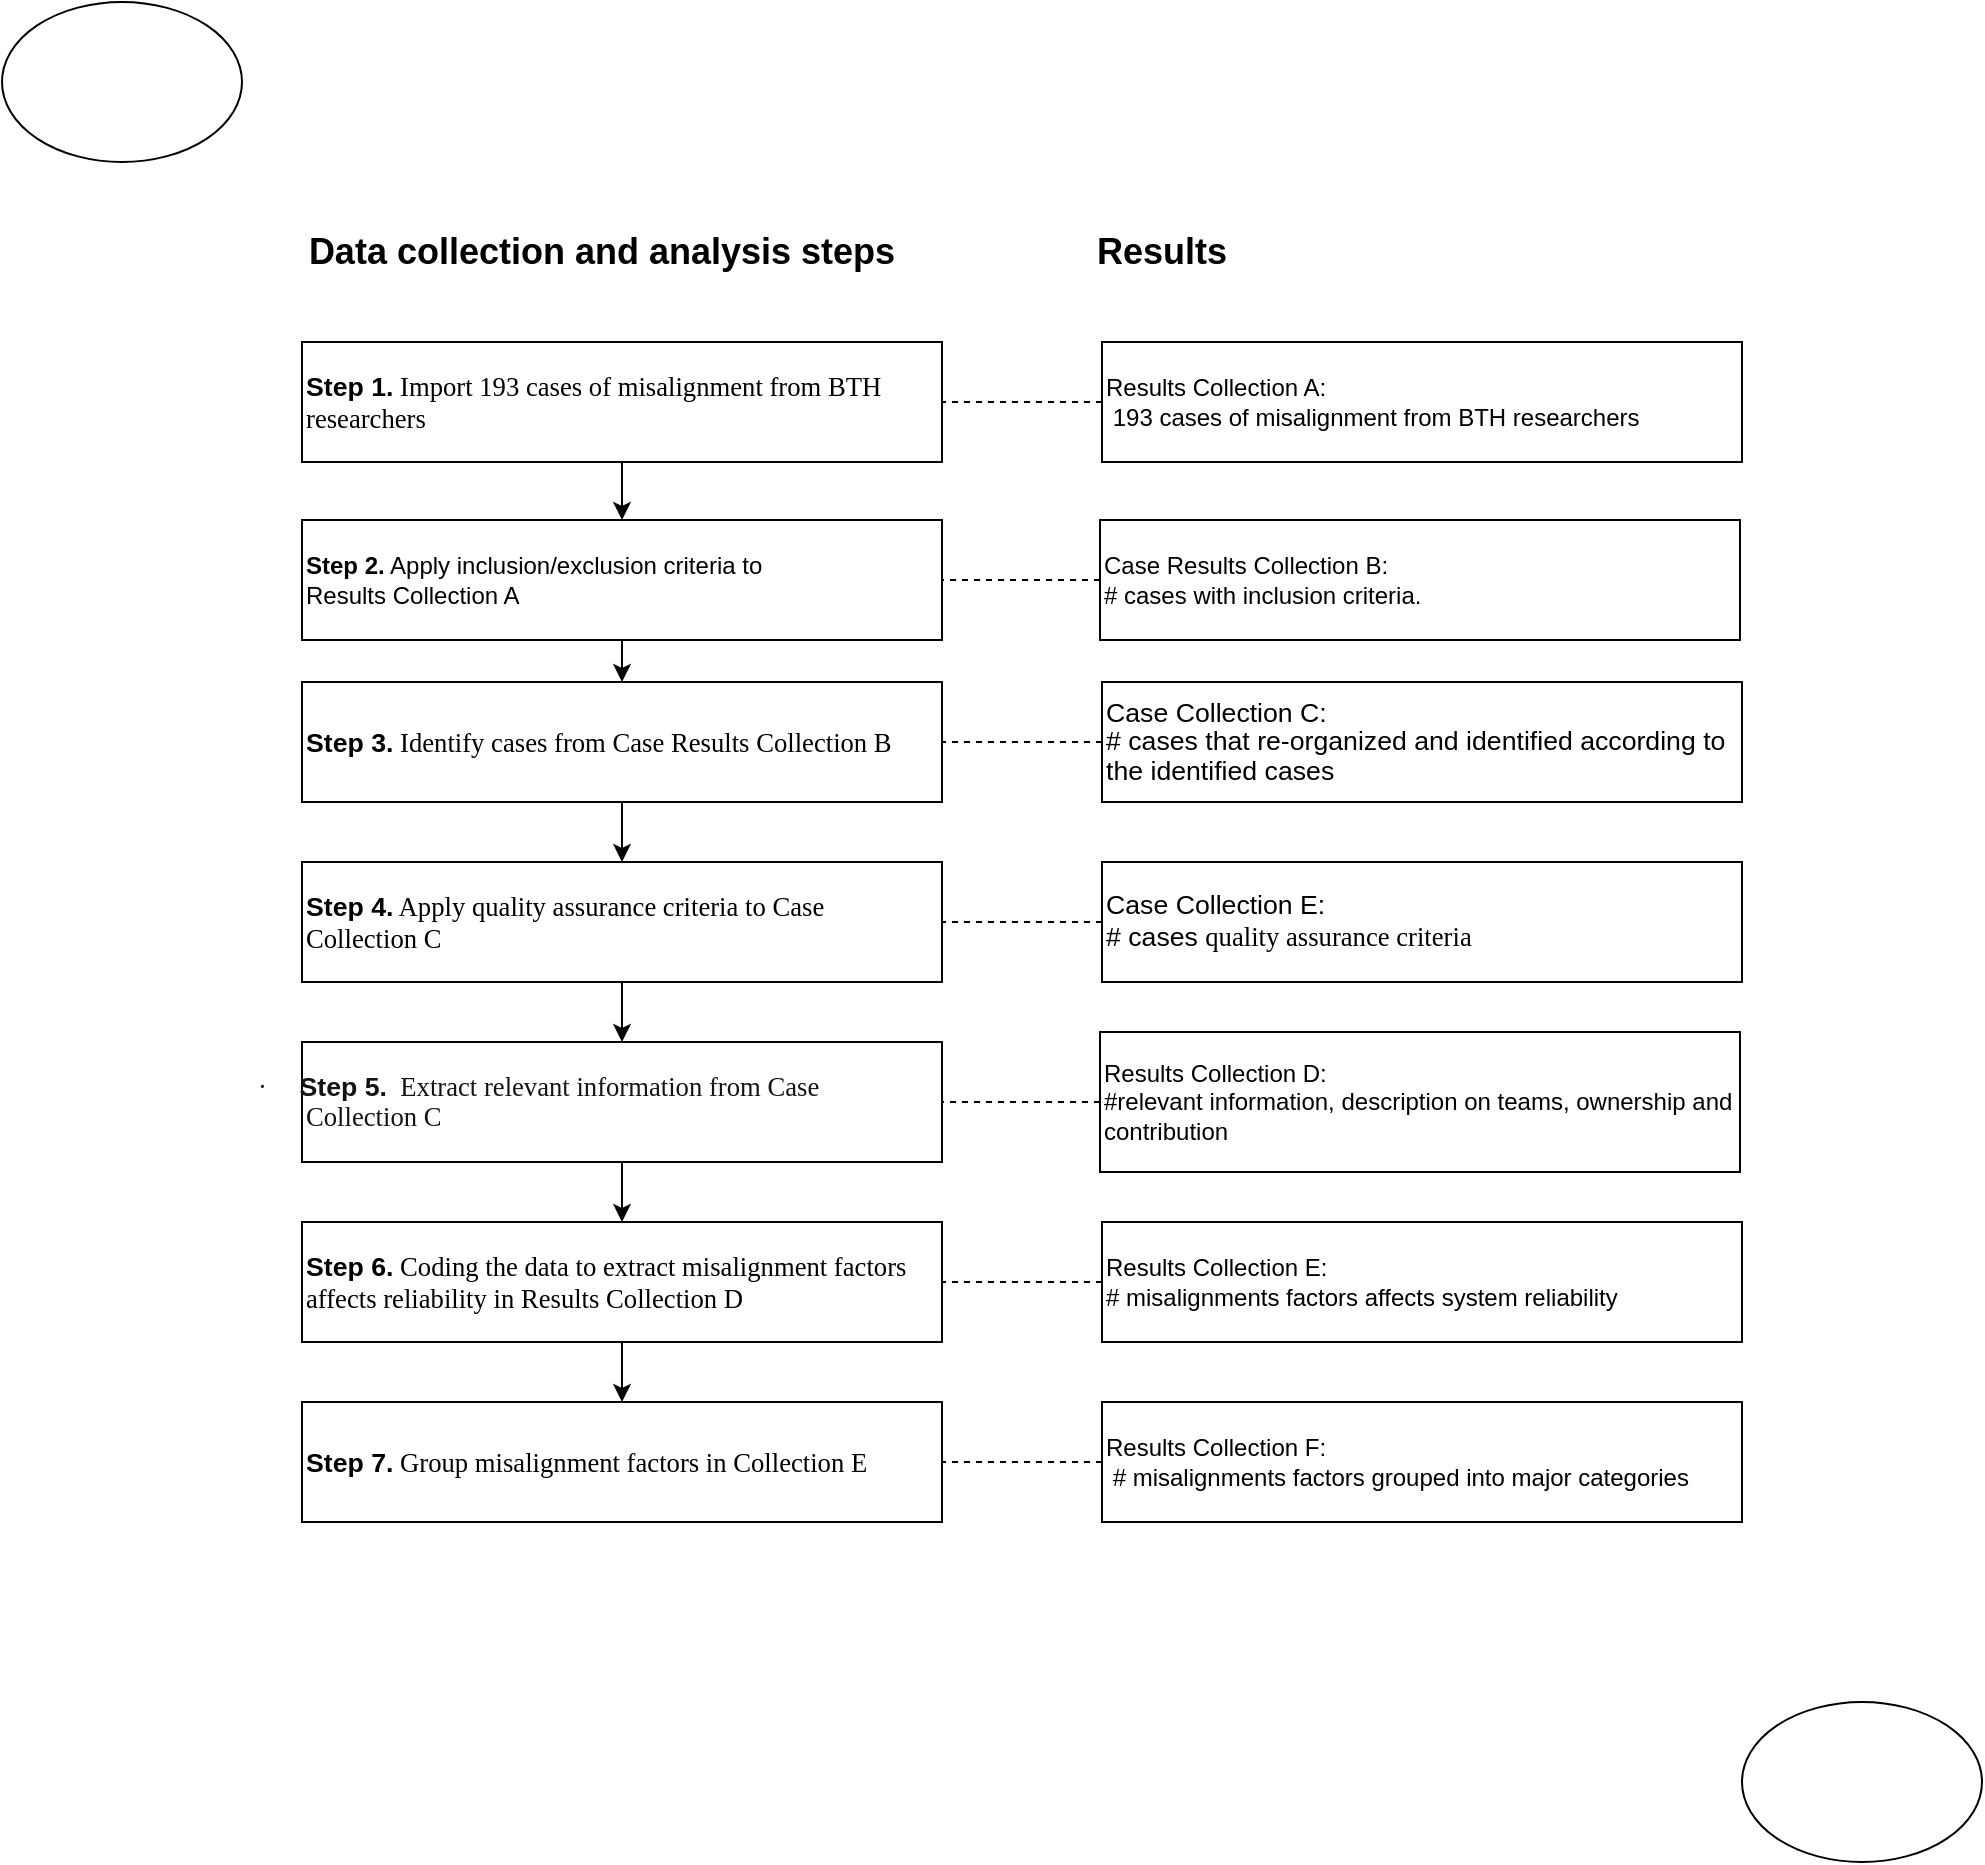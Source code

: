 <mxfile>
    <diagram id="LgC2cQWARP_xxgI9BOQZ" name="Page-1">
        <mxGraphModel dx="1792" dy="1565" grid="1" gridSize="10" guides="1" tooltips="1" connect="1" arrows="1" fold="1" page="1" pageScale="1" pageWidth="850" pageHeight="1100" math="0" shadow="0">
            <root>
                <mxCell id="0"/>
                <mxCell id="1" parent="0"/>
                <mxCell id="BchBvmmSGu03ELiiwALY-1" value="&lt;b&gt;&lt;span style=&quot;font-size:10.0pt;line-height:107%;&lt;br/&gt;font-family:&amp;quot;Georgia&amp;quot;,serif;mso-fareast-font-family:&amp;quot;Times New Roman&amp;quot;;&lt;br/&gt;mso-fareast-theme-font:minor-fareast;mso-bidi-font-family:Arial;mso-bidi-theme-font:&lt;br/&gt;minor-bidi;mso-font-width:105%;mso-ansi-language:EN-US;mso-fareast-language:&lt;br/&gt;EN-US;mso-bidi-language:AR-SA&quot;&gt;Step 1.&lt;/span&gt;&lt;/b&gt;&lt;span style=&quot;font-size:10.0pt;&lt;br/&gt;line-height:107%;font-family:&amp;quot;Georgia&amp;quot;,serif;mso-fareast-font-family:&amp;quot;Times New Roman&amp;quot;;&lt;br/&gt;mso-fareast-theme-font:minor-fareast;mso-bidi-font-family:Arial;mso-bidi-theme-font:&lt;br/&gt;minor-bidi;mso-ansi-language:EN-US;mso-fareast-language:EN-US;mso-bidi-language:&lt;br/&gt;AR-SA&quot;&gt; Import 193 cases of misalignment from BTH researchers&lt;/span&gt;" style="rounded=0;whiteSpace=wrap;html=1;align=left;" parent="1" vertex="1">
                    <mxGeometry x="-120" y="70" width="320" height="60" as="geometry"/>
                </mxCell>
                <mxCell id="BchBvmmSGu03ELiiwALY-2" value="&lt;span&gt;Results Collection A:&lt;br&gt;&amp;nbsp;&lt;/span&gt;&lt;span&gt;193 cases of misalignment from BTH researchers&lt;/span&gt;" style="rounded=0;whiteSpace=wrap;html=1;fontColor=#000000;align=left;" parent="1" vertex="1">
                    <mxGeometry x="280" y="70" width="320" height="60" as="geometry"/>
                </mxCell>
                <mxCell id="BE4sGKmyP1y1zrVKFgdt-15" style="edgeStyle=orthogonalEdgeStyle;rounded=0;orthogonalLoop=1;jettySize=auto;html=1;" parent="1" source="BchBvmmSGu03ELiiwALY-3" target="BchBvmmSGu03ELiiwALY-5" edge="1">
                    <mxGeometry relative="1" as="geometry"/>
                </mxCell>
                <mxCell id="BchBvmmSGu03ELiiwALY-3" value="&lt;b&gt;&lt;span&gt;Step 2.&lt;/span&gt;&lt;/b&gt;&lt;span&gt; Apply inclusion/exclusion criteria&lt;/span&gt;&lt;span&gt; to&amp;nbsp;&lt;br&gt;&lt;/span&gt;&lt;span&gt;Results Collection A&lt;/span&gt;" style="rounded=0;whiteSpace=wrap;html=1;fontColor=#000000;align=left;" parent="1" vertex="1">
                    <mxGeometry x="-120" y="159" width="320" height="60" as="geometry"/>
                </mxCell>
                <mxCell id="BchBvmmSGu03ELiiwALY-4" value="&lt;span&gt;Case Results Collection B:&lt;br&gt;&lt;/span&gt;&lt;span style=&quot;font-size:9.0pt;line-height:107%;&lt;br/&gt;font-family:&amp;quot;Georgia&amp;quot;,serif;mso-fareast-font-family:&amp;quot;Times New Roman&amp;quot;;&lt;br/&gt;mso-fareast-theme-font:minor-fareast;mso-bidi-font-family:NxkbmsAdvTT3713a231;&lt;br/&gt;color:#131413;mso-ansi-language:EN-US;mso-fareast-language:EN-US;mso-bidi-language:&lt;br/&gt;AR-SA&quot;&gt;# cases with inclusion criteria.&lt;/span&gt;&lt;span&gt;&lt;br&gt;&lt;/span&gt;" style="rounded=0;whiteSpace=wrap;html=1;fontColor=#000000;align=left;" parent="1" vertex="1">
                    <mxGeometry x="279" y="159" width="320" height="60" as="geometry"/>
                </mxCell>
                <mxCell id="BE4sGKmyP1y1zrVKFgdt-16" style="edgeStyle=orthogonalEdgeStyle;rounded=0;orthogonalLoop=1;jettySize=auto;html=1;exitX=0.5;exitY=1;exitDx=0;exitDy=0;" parent="1" source="BchBvmmSGu03ELiiwALY-5" target="BchBvmmSGu03ELiiwALY-7" edge="1">
                    <mxGeometry relative="1" as="geometry"/>
                </mxCell>
                <mxCell id="BchBvmmSGu03ELiiwALY-5" value="&lt;b&gt;&lt;span style=&quot;font-size:10.0pt;line-height:107%;&lt;br/&gt;font-family:&amp;quot;Georgia&amp;quot;,serif;mso-fareast-font-family:&amp;quot;Times New Roman&amp;quot;;&lt;br/&gt;mso-fareast-theme-font:minor-fareast;mso-bidi-font-family:Arial;mso-bidi-theme-font:&lt;br/&gt;minor-bidi;mso-font-width:105%;mso-ansi-language:EN-US;mso-fareast-language:&lt;br/&gt;EN-US;mso-bidi-language:AR-SA&quot;&gt;Step 3.&lt;/span&gt;&lt;/b&gt;&lt;span style=&quot;font-size:10.0pt;&lt;br/&gt;line-height:107%;font-family:&amp;quot;Georgia&amp;quot;,serif;mso-fareast-font-family:&amp;quot;Times New Roman&amp;quot;;&lt;br/&gt;mso-fareast-theme-font:minor-fareast;mso-bidi-font-family:Arial;mso-bidi-theme-font:&lt;br/&gt;minor-bidi;mso-font-width:105%;mso-ansi-language:EN-US;mso-fareast-language:&lt;br/&gt;EN-US;mso-bidi-language:AR-SA&quot;&gt; Identify cases from Case Results Collection B&amp;nbsp;&amp;nbsp;&lt;/span&gt;" style="rounded=0;whiteSpace=wrap;html=1;fontColor=#000000;align=left;" parent="1" vertex="1">
                    <mxGeometry x="-120" y="240" width="320" height="60" as="geometry"/>
                </mxCell>
                <mxCell id="BchBvmmSGu03ELiiwALY-6" value="&lt;span style=&quot;font-size:10.0pt;line-height:107%;&lt;br/&gt;font-family:&amp;quot;Georgia&amp;quot;,serif;mso-fareast-font-family:&amp;quot;Times New Roman&amp;quot;;&lt;br/&gt;mso-fareast-theme-font:minor-fareast;mso-bidi-font-family:NxkbmsAdvTT3713a231;&lt;br/&gt;color:#131413;mso-ansi-language:EN-US;mso-fareast-language:EN-US;mso-bidi-language:&lt;br/&gt;AR-SA&quot;&gt;Case Collection C:&lt;br&gt;# cases that re-organized and identified according to&lt;br/&gt;the identified cases&lt;/span&gt;" style="rounded=0;whiteSpace=wrap;html=1;fontColor=#000000;align=left;" parent="1" vertex="1">
                    <mxGeometry x="280" y="240" width="320" height="60" as="geometry"/>
                </mxCell>
                <mxCell id="BE4sGKmyP1y1zrVKFgdt-17" style="edgeStyle=orthogonalEdgeStyle;rounded=0;orthogonalLoop=1;jettySize=auto;html=1;exitX=0.5;exitY=1;exitDx=0;exitDy=0;" parent="1" source="BchBvmmSGu03ELiiwALY-7" target="wvY4m9z_pz7Zor3zSqJE-1" edge="1">
                    <mxGeometry relative="1" as="geometry"/>
                </mxCell>
                <mxCell id="BchBvmmSGu03ELiiwALY-7" value="&lt;b&gt;&lt;span style=&quot;font-size:10.0pt;line-height:107%;&lt;br/&gt;font-family:&amp;quot;Georgia&amp;quot;,serif;mso-fareast-font-family:&amp;quot;Times New Roman&amp;quot;;&lt;br/&gt;mso-fareast-theme-font:minor-fareast;mso-bidi-font-family:Arial;mso-bidi-theme-font:&lt;br/&gt;minor-bidi;mso-font-width:105%;mso-ansi-language:EN-US;mso-fareast-language:&lt;br/&gt;EN-US;mso-bidi-language:AR-SA&quot;&gt;Step 4.&lt;/span&gt;&lt;/b&gt;&lt;span style=&quot;font-size:10.0pt;&lt;br/&gt;line-height:107%;font-family:&amp;quot;Georgia&amp;quot;,serif;mso-fareast-font-family:&amp;quot;Times New Roman&amp;quot;;&lt;br/&gt;mso-fareast-theme-font:minor-fareast;mso-bidi-font-family:Arial;mso-bidi-theme-font:&lt;br/&gt;minor-bidi;mso-font-width:105%;mso-ansi-language:EN-US;mso-fareast-language:&lt;br/&gt;EN-US;mso-bidi-language:AR-SA&quot;&gt; Apply quality assurance criteria to Case&lt;br/&gt;Collection C&lt;/span&gt;" style="rounded=0;whiteSpace=wrap;html=1;fontColor=#000000;align=left;" parent="1" vertex="1">
                    <mxGeometry x="-120" y="330" width="320" height="60" as="geometry"/>
                </mxCell>
                <mxCell id="BchBvmmSGu03ELiiwALY-8" value="&lt;span style=&quot;font-size:10.0pt;line-height:107%;&lt;br/&gt;font-family:&amp;quot;Georgia&amp;quot;,serif;mso-fareast-font-family:&amp;quot;Times New Roman&amp;quot;;&lt;br/&gt;mso-fareast-theme-font:minor-fareast;mso-bidi-font-family:NxkbmsAdvTT3713a231;&lt;br/&gt;color:#131413;mso-ansi-language:EN-US;mso-fareast-language:EN-US;mso-bidi-language:&lt;br/&gt;AR-SA&quot;&gt;Case Collection E:&lt;br&gt;# cases &lt;/span&gt;&lt;span style=&quot;font-size:10.0pt;&lt;br/&gt;line-height:107%;font-family:&amp;quot;Georgia&amp;quot;,serif;mso-fareast-font-family:&amp;quot;Times New Roman&amp;quot;;&lt;br/&gt;mso-fareast-theme-font:minor-fareast;mso-bidi-font-family:Arial;mso-bidi-theme-font:&lt;br/&gt;minor-bidi;mso-font-width:105%;mso-ansi-language:EN-US;mso-fareast-language:&lt;br/&gt;EN-US;mso-bidi-language:AR-SA&quot;&gt;quality assurance criteria&lt;/span&gt;" style="rounded=0;whiteSpace=wrap;html=1;fontColor=#000000;align=left;" parent="1" vertex="1">
                    <mxGeometry x="280" y="330" width="320" height="60" as="geometry"/>
                </mxCell>
                <mxCell id="UEP9r8HYufhACwd0GqbA-2" value="" style="ellipse;whiteSpace=wrap;html=1;" parent="1" vertex="1">
                    <mxGeometry x="600" y="750" width="120" height="80" as="geometry"/>
                </mxCell>
                <mxCell id="UEP9r8HYufhACwd0GqbA-3" value="" style="ellipse;whiteSpace=wrap;html=1;" parent="1" vertex="1">
                    <mxGeometry x="-270" y="-100" width="120" height="80" as="geometry"/>
                </mxCell>
                <mxCell id="BE4sGKmyP1y1zrVKFgdt-18" style="edgeStyle=orthogonalEdgeStyle;rounded=0;orthogonalLoop=1;jettySize=auto;html=1;exitX=0.5;exitY=1;exitDx=0;exitDy=0;" parent="1" source="wvY4m9z_pz7Zor3zSqJE-1" target="wvY4m9z_pz7Zor3zSqJE-3" edge="1">
                    <mxGeometry relative="1" as="geometry"/>
                </mxCell>
                <mxCell id="wvY4m9z_pz7Zor3zSqJE-1" value="&lt;p style=&quot;text-indent:-.25in;mso-list:l0 level1 lfo1&quot; class=&quot;MsoListParagraph&quot;&gt;&lt;span style=&quot;font-size:10.0pt;line-height:107%;font-family:Symbol;mso-fareast-font-family:&lt;br/&gt;Symbol;mso-bidi-font-family:Symbol;color:#131413&quot;&gt;·&lt;span style=&quot;font-variant-numeric: normal; font-variant-east-asian: normal; font-stretch: normal; font-size: 7pt; line-height: normal; font-family: &amp;quot;Times New Roman&amp;quot;;&quot;&gt;&amp;nbsp;&amp;nbsp;&amp;nbsp;&amp;nbsp;&amp;nbsp;&amp;nbsp; &lt;/span&gt;&lt;/span&gt;&lt;span dir=&quot;LTR&quot;&gt;&lt;/span&gt;&lt;b&gt;&lt;span style=&quot;font-size:10.0pt;line-height:107%;font-family:&lt;br/&gt;&amp;quot;Georgia&amp;quot;,serif;mso-bidi-font-family:NxkbmsAdvTT3713a231;color:#131413&quot;&gt;Step 5.&lt;/span&gt;&lt;/b&gt;&lt;span style=&quot;font-size:10.0pt;line-height:107%;font-family:&amp;quot;Georgia&amp;quot;,serif;&lt;br/&gt;mso-bidi-font-family:NxkbmsAdvTT3713a231;color:#131413&quot;&gt;&amp;nbsp; Extract relevant information from Case&lt;br/&gt;Collection C&lt;/span&gt;&lt;/p&gt;" style="rounded=0;whiteSpace=wrap;html=1;fontColor=#000000;align=left;" parent="1" vertex="1">
                    <mxGeometry x="-120" y="420" width="320" height="60" as="geometry"/>
                </mxCell>
                <mxCell id="wvY4m9z_pz7Zor3zSqJE-2" value="&lt;span&gt;Results Collection D:&lt;br&gt;#relevant information, description on teams, ownership and contribution&lt;/span&gt;" style="rounded=0;whiteSpace=wrap;html=1;fontColor=#000000;align=left;" parent="1" vertex="1">
                    <mxGeometry x="279" y="415" width="320" height="70" as="geometry"/>
                </mxCell>
                <mxCell id="BE4sGKmyP1y1zrVKFgdt-19" style="edgeStyle=orthogonalEdgeStyle;rounded=0;orthogonalLoop=1;jettySize=auto;html=1;exitX=0.5;exitY=1;exitDx=0;exitDy=0;" parent="1" source="wvY4m9z_pz7Zor3zSqJE-3" target="wvY4m9z_pz7Zor3zSqJE-5" edge="1">
                    <mxGeometry relative="1" as="geometry"/>
                </mxCell>
                <mxCell id="wvY4m9z_pz7Zor3zSqJE-3" value="&lt;b&gt;&lt;span style=&quot;font-size:10.0pt;line-height:107%;&lt;br/&gt;font-family:&amp;quot;Georgia&amp;quot;,serif;mso-fareast-font-family:&amp;quot;Times New Roman&amp;quot;;&lt;br/&gt;mso-fareast-theme-font:minor-fareast;mso-bidi-font-family:Arial;mso-bidi-theme-font:&lt;br/&gt;minor-bidi;mso-font-width:105%;mso-ansi-language:EN-US;mso-fareast-language:&lt;br/&gt;EN-US;mso-bidi-language:AR-SA&quot;&gt;Step 6.&lt;/span&gt;&lt;/b&gt;&lt;span style=&quot;font-size:10.0pt;&lt;br/&gt;line-height:107%;font-family:&amp;quot;Georgia&amp;quot;,serif;mso-fareast-font-family:&amp;quot;Times New Roman&amp;quot;;&lt;br/&gt;mso-fareast-theme-font:minor-fareast;mso-bidi-font-family:Arial;mso-bidi-theme-font:&lt;br/&gt;minor-bidi;mso-font-width:105%;mso-ansi-language:EN-US;mso-fareast-language:&lt;br/&gt;EN-US;mso-bidi-language:AR-SA&quot;&gt; Coding the data to extract misalignment factors&lt;br/&gt;affects reliability in Results Collection D&lt;/span&gt;" style="rounded=0;whiteSpace=wrap;html=1;fontColor=#000000;align=left;" parent="1" vertex="1">
                    <mxGeometry x="-120" y="510" width="320" height="60" as="geometry"/>
                </mxCell>
                <mxCell id="wvY4m9z_pz7Zor3zSqJE-4" value="&lt;span&gt;Results Collection E:&lt;br&gt;# misalignments factors affects system reliability&lt;/span&gt;" style="rounded=0;whiteSpace=wrap;html=1;fontColor=#000000;align=left;" parent="1" vertex="1">
                    <mxGeometry x="280" y="510" width="320" height="60" as="geometry"/>
                </mxCell>
                <mxCell id="wvY4m9z_pz7Zor3zSqJE-5" value="&lt;b&gt;&lt;span style=&quot;font-size:10.0pt;line-height:107%;&lt;br/&gt;font-family:&amp;quot;Georgia&amp;quot;,serif;mso-fareast-font-family:&amp;quot;Times New Roman&amp;quot;;&lt;br/&gt;mso-fareast-theme-font:minor-fareast;mso-bidi-font-family:Arial;mso-bidi-theme-font:&lt;br/&gt;minor-bidi;mso-font-width:105%;mso-ansi-language:EN-US;mso-fareast-language:&lt;br/&gt;EN-US;mso-bidi-language:AR-SA&quot;&gt;Step 7.&lt;/span&gt;&lt;/b&gt;&lt;span style=&quot;font-size:10.0pt;&lt;br/&gt;line-height:107%;font-family:&amp;quot;Georgia&amp;quot;,serif;mso-fareast-font-family:&amp;quot;Times New Roman&amp;quot;;&lt;br/&gt;mso-fareast-theme-font:minor-fareast;mso-bidi-font-family:Arial;mso-bidi-theme-font:&lt;br/&gt;minor-bidi;mso-font-width:105%;mso-ansi-language:EN-US;mso-fareast-language:&lt;br/&gt;EN-US;mso-bidi-language:AR-SA&quot;&gt; Group misalignment factors in Collection E&lt;/span&gt;" style="rounded=0;whiteSpace=wrap;html=1;fontColor=#000000;align=left;" parent="1" vertex="1">
                    <mxGeometry x="-120" y="600" width="320" height="60" as="geometry"/>
                </mxCell>
                <mxCell id="wvY4m9z_pz7Zor3zSqJE-6" value="&lt;span&gt;Results Collection F:&lt;br&gt;&amp;nbsp;# misalignments factors grouped into major categories&lt;/span&gt;" style="rounded=0;whiteSpace=wrap;html=1;fontColor=#000000;align=left;" parent="1" vertex="1">
                    <mxGeometry x="280" y="600" width="320" height="60" as="geometry"/>
                </mxCell>
                <mxCell id="fXbXbc_IZEB2fpFooiKx-1" value="&lt;b&gt;&lt;font style=&quot;font-size: 18px;&quot;&gt;Data collection and analysis steps&lt;/font&gt;&lt;/b&gt;" style="text;html=1;strokeColor=none;fillColor=none;align=center;verticalAlign=middle;whiteSpace=wrap;rounded=0;" parent="1" vertex="1">
                    <mxGeometry x="-130" y="10" width="320" height="30" as="geometry"/>
                </mxCell>
                <mxCell id="fXbXbc_IZEB2fpFooiKx-2" value="&lt;b&gt;Results&lt;/b&gt;" style="text;html=1;strokeColor=none;fillColor=none;align=center;verticalAlign=middle;whiteSpace=wrap;rounded=0;fontSize=18;" parent="1" vertex="1">
                    <mxGeometry x="280" y="10" width="60" height="30" as="geometry"/>
                </mxCell>
                <mxCell id="fXbXbc_IZEB2fpFooiKx-3" value="" style="endArrow=none;dashed=1;html=1;rounded=0;fontSize=18;entryX=1;entryY=0.5;entryDx=0;entryDy=0;exitX=0;exitY=0.5;exitDx=0;exitDy=0;" parent="1" source="BchBvmmSGu03ELiiwALY-2" target="BchBvmmSGu03ELiiwALY-1" edge="1">
                    <mxGeometry width="50" height="50" relative="1" as="geometry">
                        <mxPoint x="260" y="130" as="sourcePoint"/>
                        <mxPoint x="340" y="60" as="targetPoint"/>
                    </mxGeometry>
                </mxCell>
                <mxCell id="BE4sGKmyP1y1zrVKFgdt-1" value="" style="endArrow=none;dashed=1;html=1;rounded=0;fontSize=18;exitX=0;exitY=0.5;exitDx=0;exitDy=0;entryX=1;entryY=0.5;entryDx=0;entryDy=0;" parent="1" source="BchBvmmSGu03ELiiwALY-4" target="BchBvmmSGu03ELiiwALY-3" edge="1">
                    <mxGeometry width="50" height="50" relative="1" as="geometry">
                        <mxPoint x="261" y="189.5" as="sourcePoint"/>
                        <mxPoint x="200" y="190" as="targetPoint"/>
                    </mxGeometry>
                </mxCell>
                <mxCell id="BE4sGKmyP1y1zrVKFgdt-2" value="" style="endArrow=none;dashed=1;html=1;rounded=0;fontSize=18;exitX=0;exitY=0.5;exitDx=0;exitDy=0;entryX=1;entryY=0.5;entryDx=0;entryDy=0;" parent="1" source="BchBvmmSGu03ELiiwALY-6" target="BchBvmmSGu03ELiiwALY-5" edge="1">
                    <mxGeometry width="50" height="50" relative="1" as="geometry">
                        <mxPoint x="289" y="199" as="sourcePoint"/>
                        <mxPoint x="210" y="199" as="targetPoint"/>
                    </mxGeometry>
                </mxCell>
                <mxCell id="BE4sGKmyP1y1zrVKFgdt-3" value="" style="endArrow=none;dashed=1;html=1;rounded=0;fontSize=18;exitX=0;exitY=0.5;exitDx=0;exitDy=0;entryX=1;entryY=0.5;entryDx=0;entryDy=0;" parent="1" source="BchBvmmSGu03ELiiwALY-8" target="BchBvmmSGu03ELiiwALY-7" edge="1">
                    <mxGeometry width="50" height="50" relative="1" as="geometry">
                        <mxPoint x="290" y="280" as="sourcePoint"/>
                        <mxPoint x="210" y="280" as="targetPoint"/>
                    </mxGeometry>
                </mxCell>
                <mxCell id="BE4sGKmyP1y1zrVKFgdt-4" value="" style="endArrow=none;dashed=1;html=1;rounded=0;fontSize=18;exitX=0;exitY=0.5;exitDx=0;exitDy=0;entryX=1;entryY=0.5;entryDx=0;entryDy=0;" parent="1" source="wvY4m9z_pz7Zor3zSqJE-2" target="wvY4m9z_pz7Zor3zSqJE-1" edge="1">
                    <mxGeometry width="50" height="50" relative="1" as="geometry">
                        <mxPoint x="290" y="360" as="sourcePoint"/>
                        <mxPoint x="210" y="360" as="targetPoint"/>
                    </mxGeometry>
                </mxCell>
                <mxCell id="BE4sGKmyP1y1zrVKFgdt-5" value="" style="endArrow=none;dashed=1;html=1;rounded=0;fontSize=18;exitX=0;exitY=0.5;exitDx=0;exitDy=0;entryX=1;entryY=0.5;entryDx=0;entryDy=0;" parent="1" source="wvY4m9z_pz7Zor3zSqJE-4" target="wvY4m9z_pz7Zor3zSqJE-3" edge="1">
                    <mxGeometry width="50" height="50" relative="1" as="geometry">
                        <mxPoint x="290" y="440" as="sourcePoint"/>
                        <mxPoint x="210" y="440" as="targetPoint"/>
                    </mxGeometry>
                </mxCell>
                <mxCell id="BE4sGKmyP1y1zrVKFgdt-6" value="" style="endArrow=none;dashed=1;html=1;rounded=0;fontSize=18;exitX=0;exitY=0.5;exitDx=0;exitDy=0;entryX=1;entryY=0.5;entryDx=0;entryDy=0;" parent="1" source="wvY4m9z_pz7Zor3zSqJE-6" target="wvY4m9z_pz7Zor3zSqJE-5" edge="1">
                    <mxGeometry width="50" height="50" relative="1" as="geometry">
                        <mxPoint x="290" y="520" as="sourcePoint"/>
                        <mxPoint x="210" y="520" as="targetPoint"/>
                    </mxGeometry>
                </mxCell>
                <mxCell id="BE4sGKmyP1y1zrVKFgdt-12" value="" style="endArrow=classic;html=1;rounded=0;exitX=0.5;exitY=1;exitDx=0;exitDy=0;entryX=0.5;entryY=0;entryDx=0;entryDy=0;" parent="1" source="BchBvmmSGu03ELiiwALY-1" target="BchBvmmSGu03ELiiwALY-3" edge="1">
                    <mxGeometry width="50" height="50" relative="1" as="geometry">
                        <mxPoint x="60" y="270" as="sourcePoint"/>
                        <mxPoint x="110" y="220" as="targetPoint"/>
                    </mxGeometry>
                </mxCell>
            </root>
        </mxGraphModel>
    </diagram>
</mxfile>